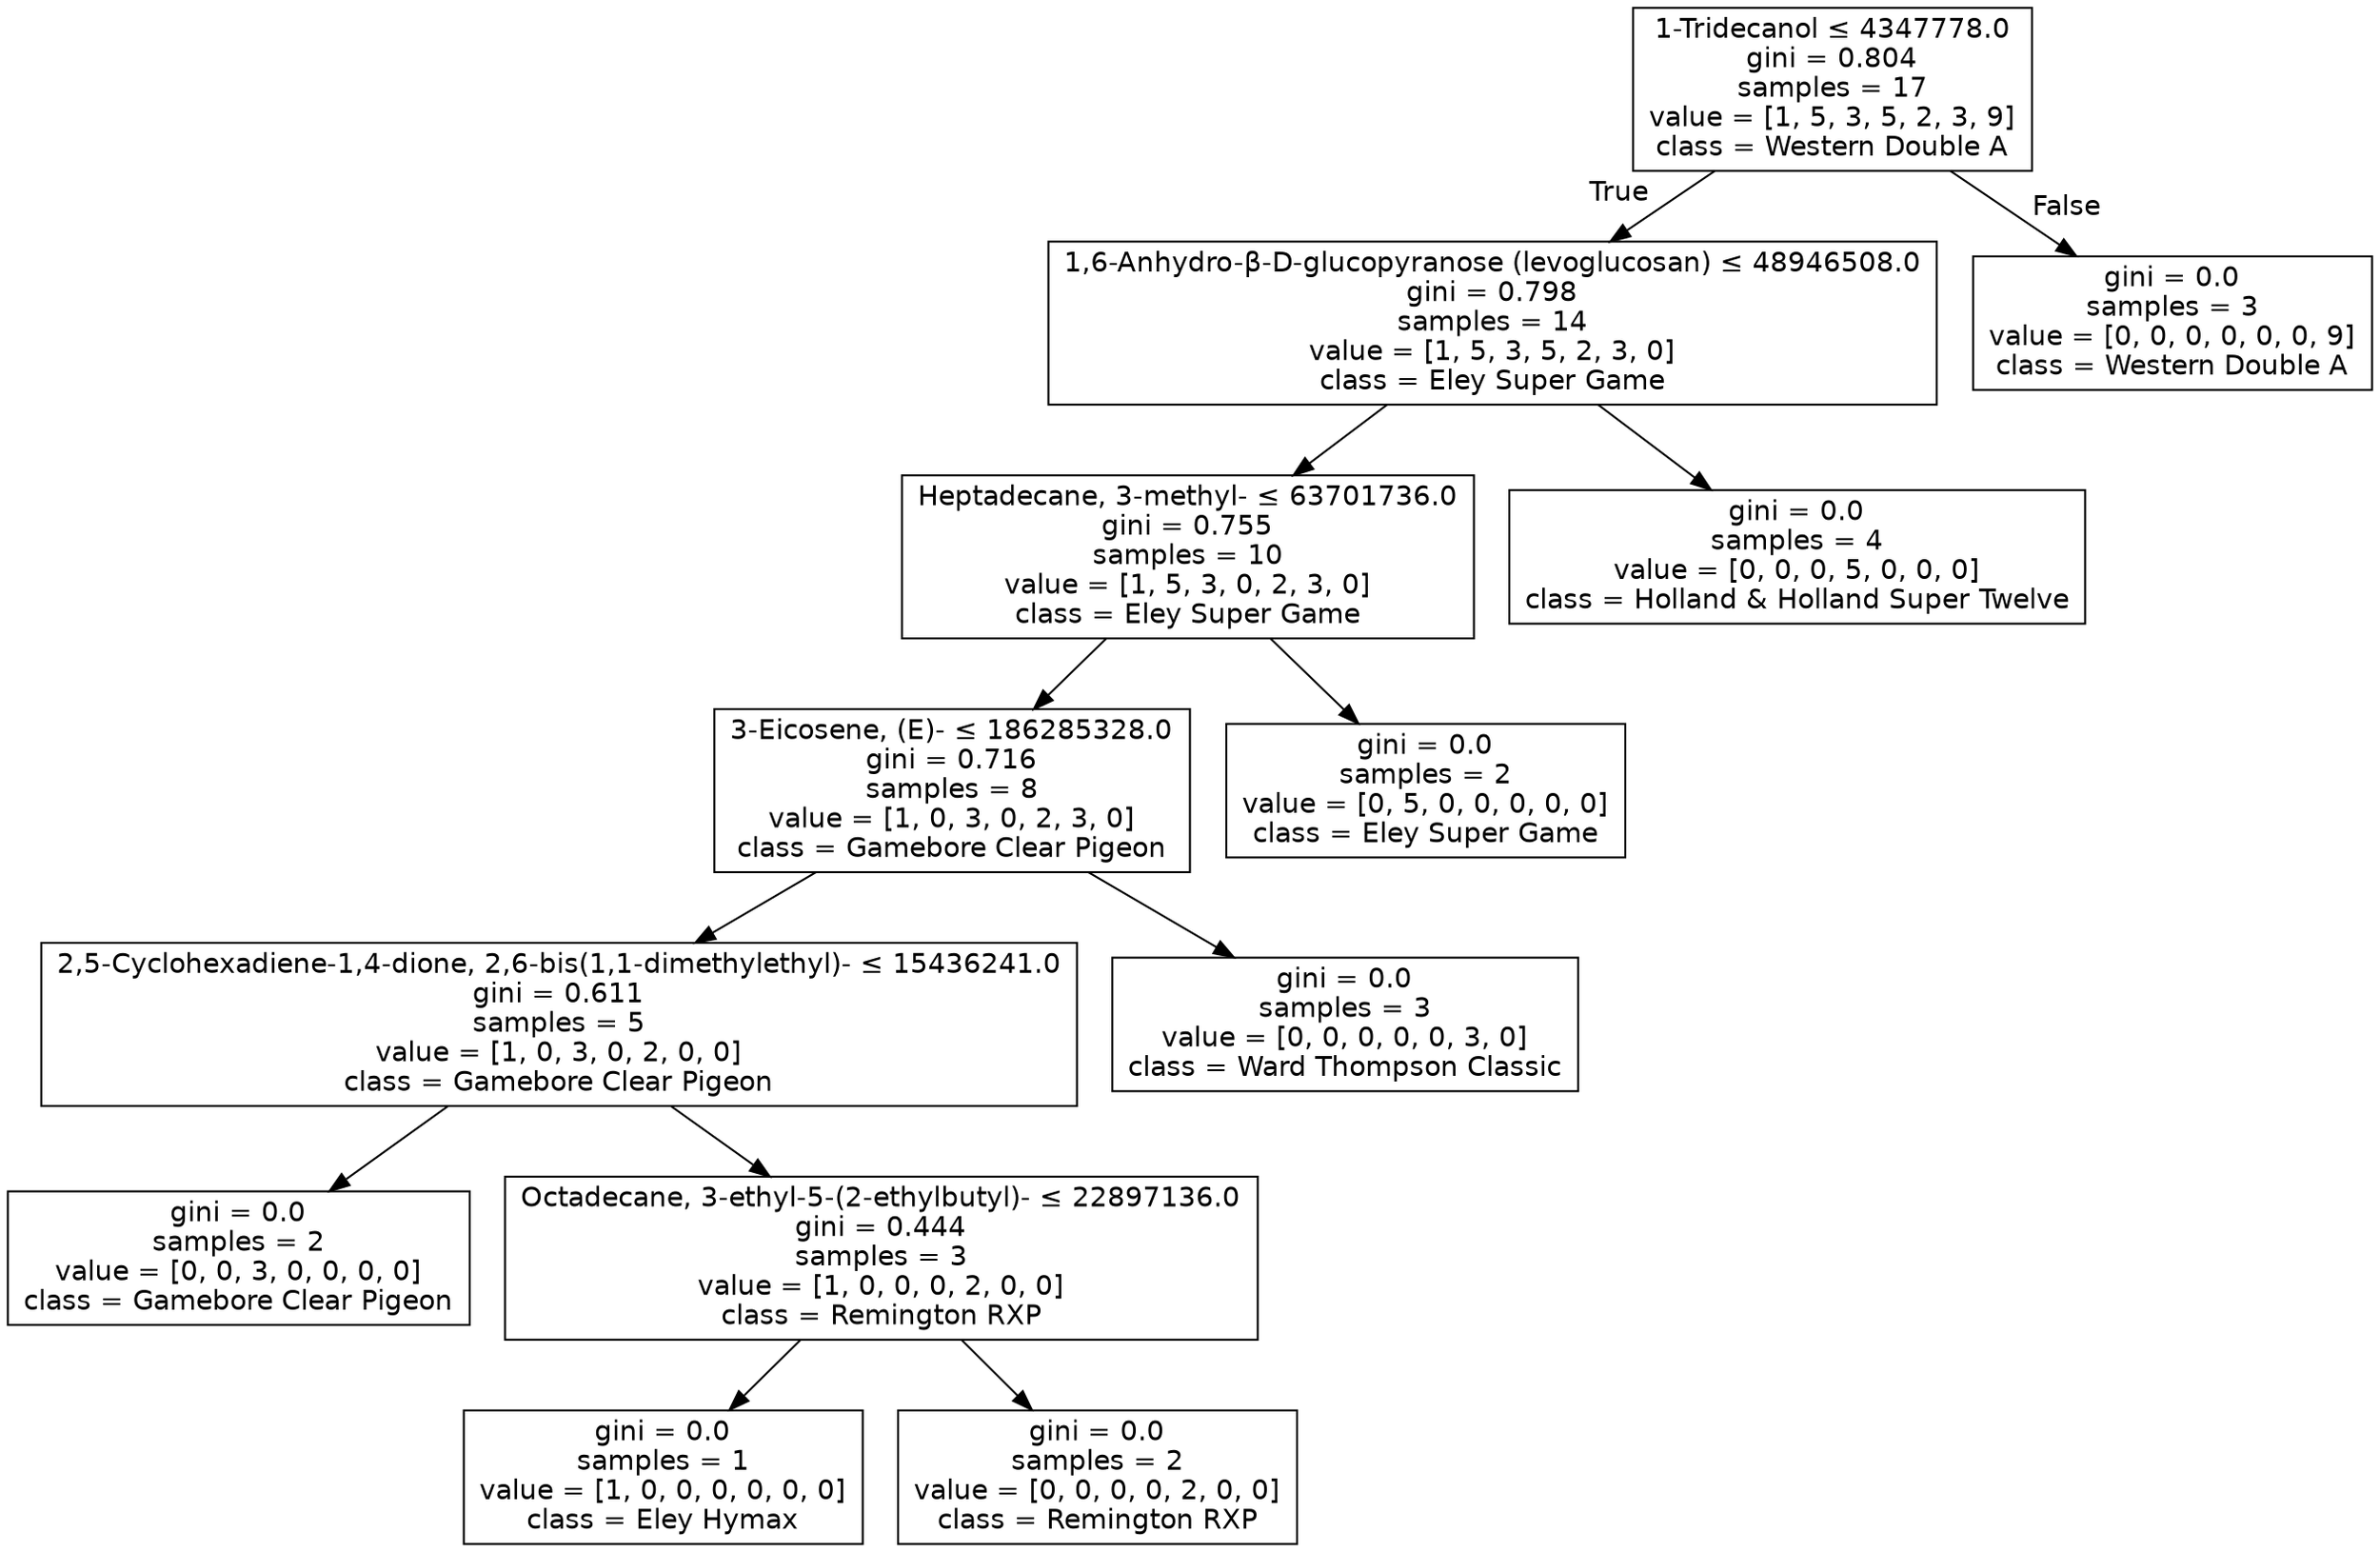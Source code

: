 digraph Tree {
node [shape=box, fontname="helvetica"] ;
edge [fontname="helvetica"] ;
0 [label=<1-Tridecanol &le; 4347778.0<br/>gini = 0.804<br/>samples = 17<br/>value = [1, 5, 3, 5, 2, 3, 9]<br/>class = Western Double A>] ;
1 [label=<1,6-Anhydro-β-D-glucopyranose (levoglucosan) &le; 48946508.0<br/>gini = 0.798<br/>samples = 14<br/>value = [1, 5, 3, 5, 2, 3, 0]<br/>class = Eley Super Game>] ;
0 -> 1 [labeldistance=2.5, labelangle=45, headlabel="True"] ;
2 [label=<Heptadecane, 3-methyl- &le; 63701736.0<br/>gini = 0.755<br/>samples = 10<br/>value = [1, 5, 3, 0, 2, 3, 0]<br/>class = Eley Super Game>] ;
1 -> 2 ;
3 [label=<3-Eicosene, (E)- &le; 186285328.0<br/>gini = 0.716<br/>samples = 8<br/>value = [1, 0, 3, 0, 2, 3, 0]<br/>class = Gamebore Clear Pigeon>] ;
2 -> 3 ;
4 [label=<2,5-Cyclohexadiene-1,4-dione, 2,6-bis(1,1-dimethylethyl)- &le; 15436241.0<br/>gini = 0.611<br/>samples = 5<br/>value = [1, 0, 3, 0, 2, 0, 0]<br/>class = Gamebore Clear Pigeon>] ;
3 -> 4 ;
5 [label=<gini = 0.0<br/>samples = 2<br/>value = [0, 0, 3, 0, 0, 0, 0]<br/>class = Gamebore Clear Pigeon>] ;
4 -> 5 ;
6 [label=<Octadecane, 3-ethyl-5-(2-ethylbutyl)- &le; 22897136.0<br/>gini = 0.444<br/>samples = 3<br/>value = [1, 0, 0, 0, 2, 0, 0]<br/>class = Remington RXP>] ;
4 -> 6 ;
7 [label=<gini = 0.0<br/>samples = 1<br/>value = [1, 0, 0, 0, 0, 0, 0]<br/>class = Eley Hymax>] ;
6 -> 7 ;
8 [label=<gini = 0.0<br/>samples = 2<br/>value = [0, 0, 0, 0, 2, 0, 0]<br/>class = Remington RXP>] ;
6 -> 8 ;
9 [label=<gini = 0.0<br/>samples = 3<br/>value = [0, 0, 0, 0, 0, 3, 0]<br/>class = Ward Thompson Classic>] ;
3 -> 9 ;
10 [label=<gini = 0.0<br/>samples = 2<br/>value = [0, 5, 0, 0, 0, 0, 0]<br/>class = Eley Super Game>] ;
2 -> 10 ;
11 [label=<gini = 0.0<br/>samples = 4<br/>value = [0, 0, 0, 5, 0, 0, 0]<br/>class = Holland &amp; Holland Super Twelve>] ;
1 -> 11 ;
12 [label=<gini = 0.0<br/>samples = 3<br/>value = [0, 0, 0, 0, 0, 0, 9]<br/>class = Western Double A>] ;
0 -> 12 [labeldistance=2.5, labelangle=-45, headlabel="False"] ;
}
